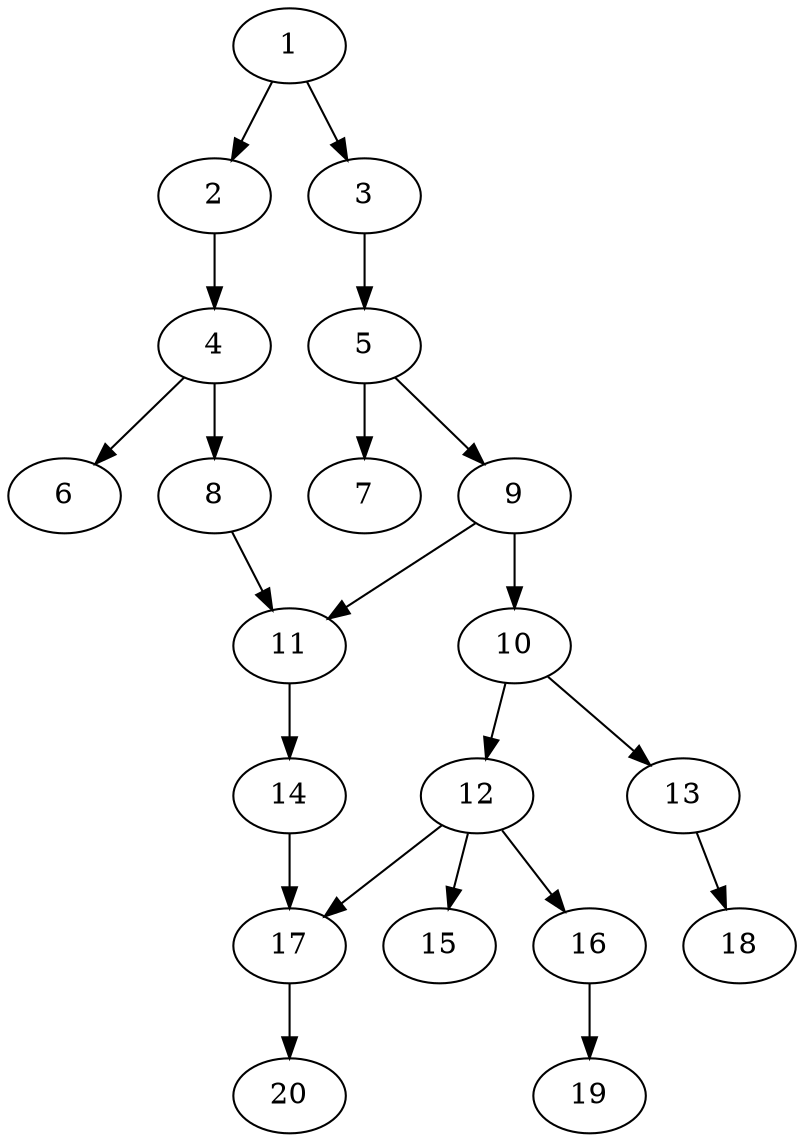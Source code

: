 // DAG automatically generated by daggen at Sat Jul 27 15:34:46 2019
// ./daggen --dot -n 20 --ccr 0.3 --fat 0.4 --regular 0.5 --density 0.4 --mindata 5242880 --maxdata 52428800 
digraph G {
  1 [size="149893120", alpha="0.11", expect_size="44967936"] 
  1 -> 2 [size ="44967936"]
  1 -> 3 [size ="44967936"]
  2 [size="107117227", alpha="0.10", expect_size="32135168"] 
  2 -> 4 [size ="32135168"]
  3 [size="59965440", alpha="0.07", expect_size="17989632"] 
  3 -> 5 [size ="17989632"]
  4 [size="160556373", alpha="0.10", expect_size="48166912"] 
  4 -> 6 [size ="48166912"]
  4 -> 8 [size ="48166912"]
  5 [size="108226560", alpha="0.01", expect_size="32467968"] 
  5 -> 7 [size ="32467968"]
  5 -> 9 [size ="32467968"]
  6 [size="150459733", alpha="0.04", expect_size="45137920"] 
  7 [size="173158400", alpha="0.10", expect_size="51947520"] 
  8 [size="158272853", alpha="0.13", expect_size="47481856"] 
  8 -> 11 [size ="47481856"]
  9 [size="66406400", alpha="0.12", expect_size="19921920"] 
  9 -> 10 [size ="19921920"]
  9 -> 11 [size ="19921920"]
  10 [size="101611520", alpha="0.10", expect_size="30483456"] 
  10 -> 12 [size ="30483456"]
  10 -> 13 [size ="30483456"]
  11 [size="100570453", alpha="0.03", expect_size="30171136"] 
  11 -> 14 [size ="30171136"]
  12 [size="29368320", alpha="0.00", expect_size="8810496"] 
  12 -> 15 [size ="8810496"]
  12 -> 16 [size ="8810496"]
  12 -> 17 [size ="8810496"]
  13 [size="106414080", alpha="0.19", expect_size="31924224"] 
  13 -> 18 [size ="31924224"]
  14 [size="158027093", alpha="0.10", expect_size="47408128"] 
  14 -> 17 [size ="47408128"]
  15 [size="82947413", alpha="0.05", expect_size="24884224"] 
  16 [size="92945067", alpha="0.06", expect_size="27883520"] 
  16 -> 19 [size ="27883520"]
  17 [size="125678933", alpha="0.16", expect_size="37703680"] 
  17 -> 20 [size ="37703680"]
  18 [size="48291840", alpha="0.03", expect_size="14487552"] 
  19 [size="148596053", alpha="0.00", expect_size="44578816"] 
  20 [size="82100907", alpha="0.13", expect_size="24630272"] 
}
